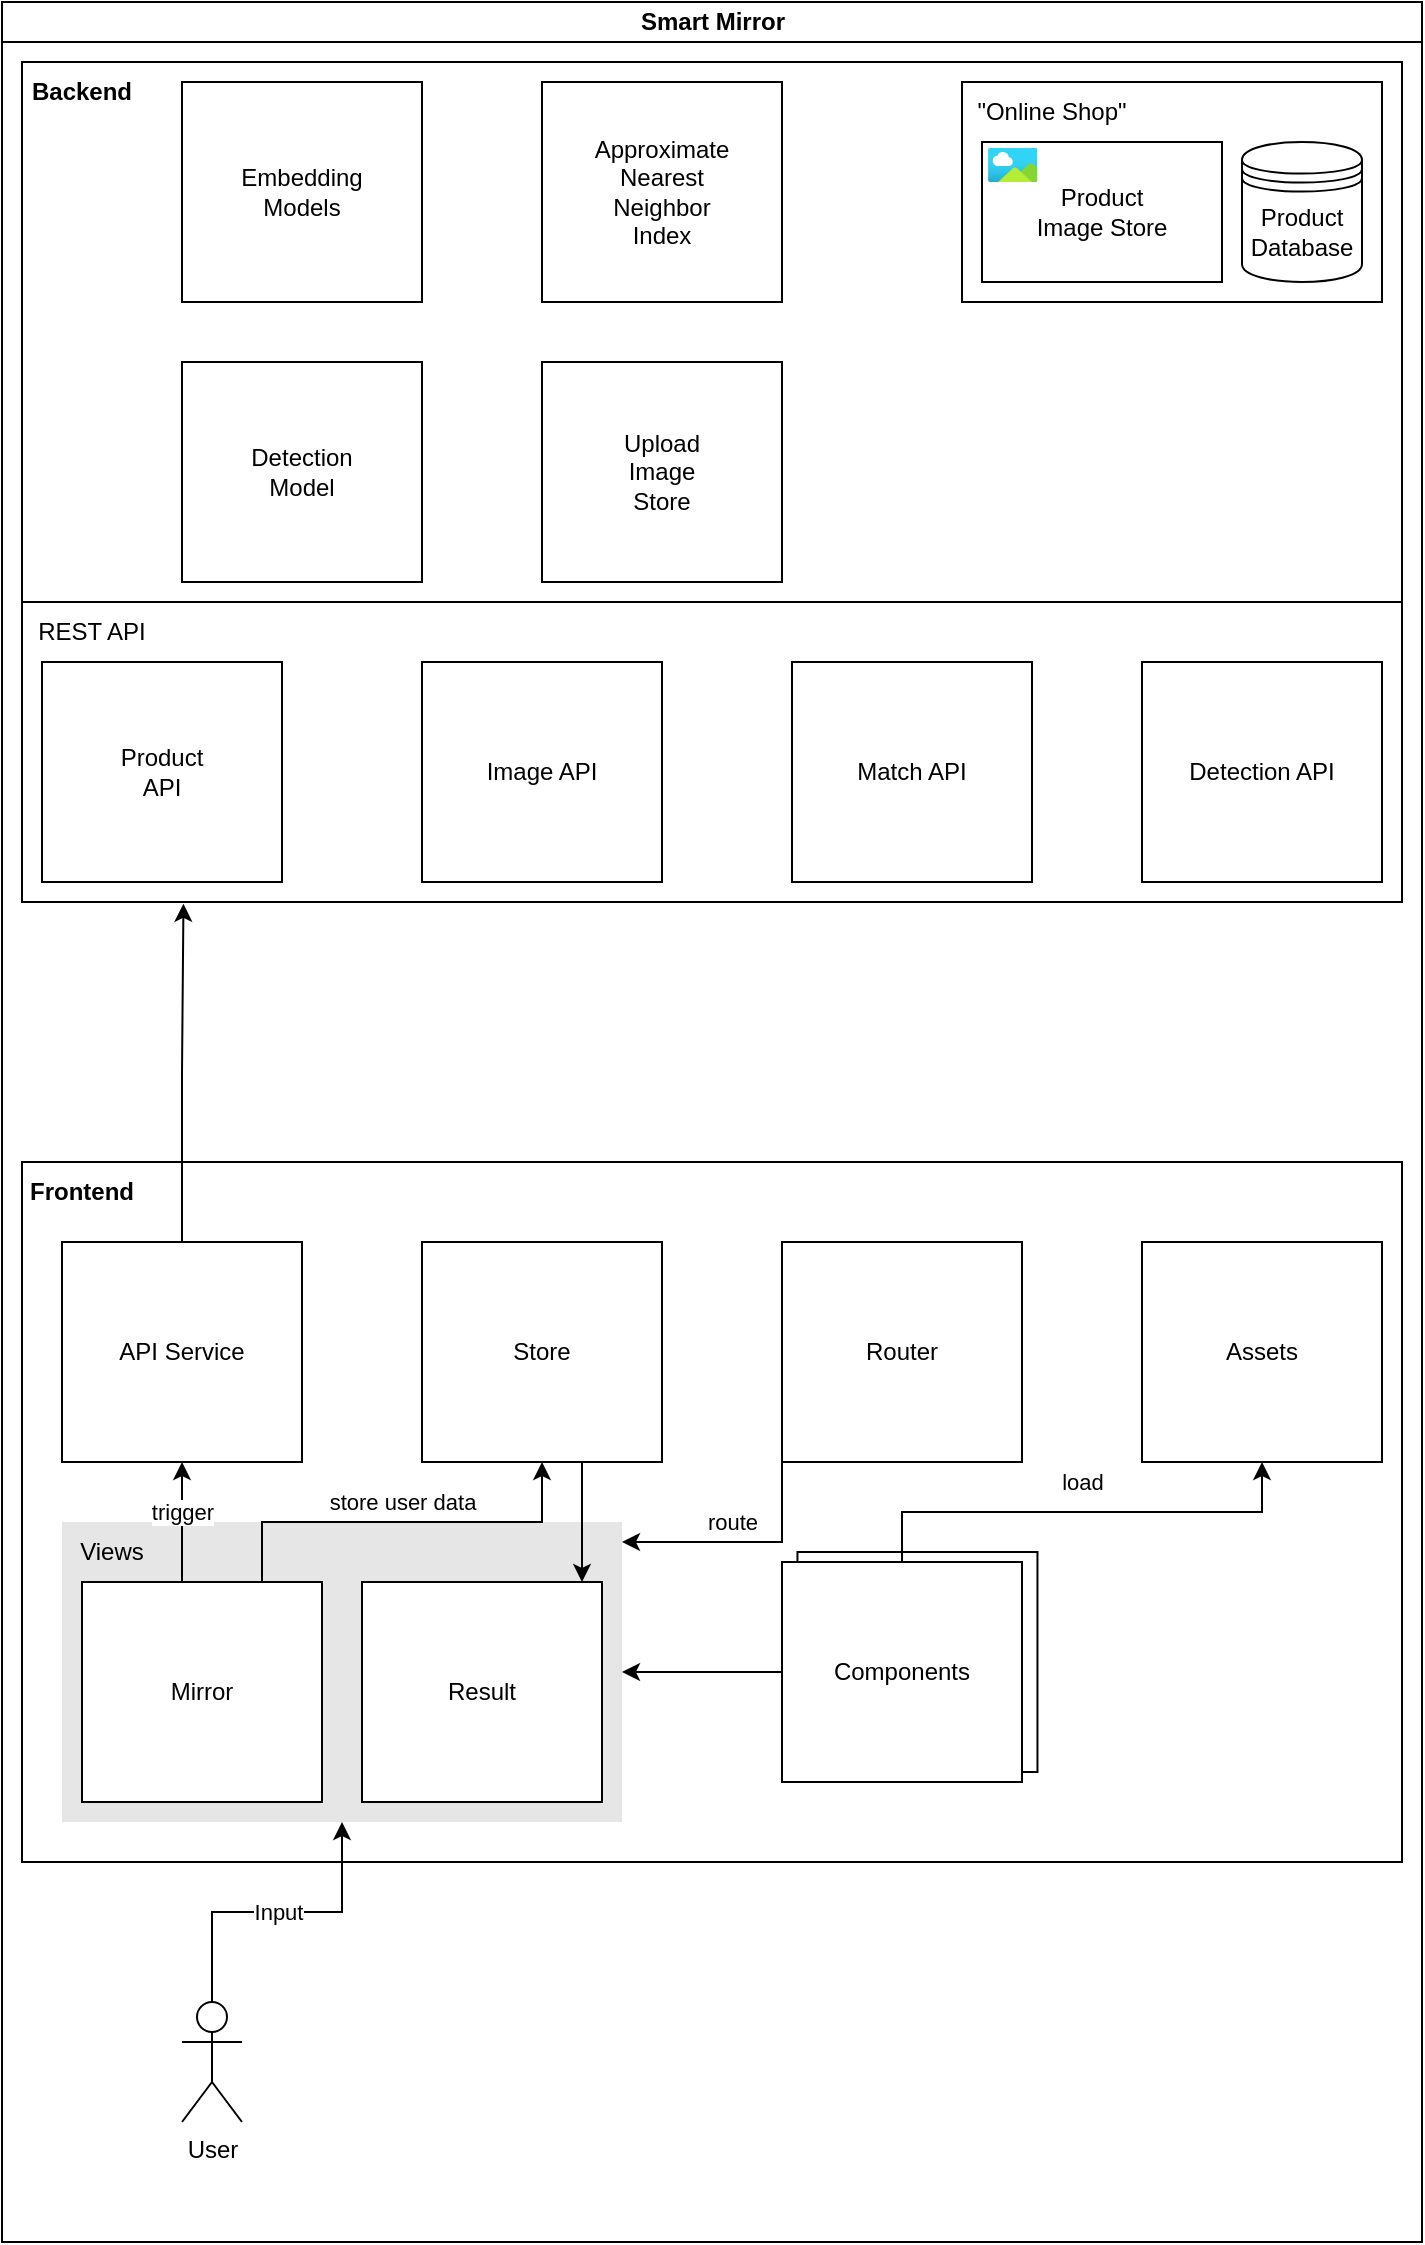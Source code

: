 <mxfile version="20.2.0" type="github">
  <diagram id="prtHgNgQTEPvFCAcTncT" name="Page-1">
    <mxGraphModel dx="1240" dy="697" grid="1" gridSize="10" guides="1" tooltips="1" connect="1" arrows="1" fold="1" page="1" pageScale="1" pageWidth="827" pageHeight="1169" math="0" shadow="0">
      <root>
        <mxCell id="0" />
        <mxCell id="1" parent="0" />
        <mxCell id="dNxyNK7c78bLwvsdeMH5-11" value="Smart Mirror" style="swimlane;html=1;startSize=20;horizontal=1;containerType=tree;glass=0;" parent="1" vertex="1">
          <mxGeometry x="40" y="40" width="710" height="1120" as="geometry" />
        </mxCell>
        <mxCell id="sq-094XTR7iC1y0CKedi-1" value="" style="rounded=0;whiteSpace=wrap;html=1;" vertex="1" parent="dNxyNK7c78bLwvsdeMH5-11">
          <mxGeometry x="10" y="30" width="690" height="270" as="geometry" />
        </mxCell>
        <mxCell id="sq-094XTR7iC1y0CKedi-2" value="&lt;b&gt;Backend&lt;/b&gt;" style="text;html=1;strokeColor=none;fillColor=none;align=center;verticalAlign=middle;whiteSpace=wrap;rounded=0;" vertex="1" parent="dNxyNK7c78bLwvsdeMH5-11">
          <mxGeometry x="10" y="30" width="60" height="30" as="geometry" />
        </mxCell>
        <mxCell id="sq-094XTR7iC1y0CKedi-3" value="" style="rounded=0;whiteSpace=wrap;html=1;" vertex="1" parent="dNxyNK7c78bLwvsdeMH5-11">
          <mxGeometry x="480" y="40" width="210" height="110" as="geometry" />
        </mxCell>
        <mxCell id="sq-094XTR7iC1y0CKedi-4" value="&quot;Online Shop&quot;" style="text;html=1;strokeColor=none;fillColor=none;align=center;verticalAlign=middle;whiteSpace=wrap;rounded=0;" vertex="1" parent="dNxyNK7c78bLwvsdeMH5-11">
          <mxGeometry x="480" y="40" width="90" height="30" as="geometry" />
        </mxCell>
        <mxCell id="sq-094XTR7iC1y0CKedi-5" value="" style="shape=datastore;whiteSpace=wrap;html=1;" vertex="1" parent="dNxyNK7c78bLwvsdeMH5-11">
          <mxGeometry x="620" y="70" width="60" height="70" as="geometry" />
        </mxCell>
        <mxCell id="sq-094XTR7iC1y0CKedi-6" value="Product Database" style="text;html=1;strokeColor=none;fillColor=none;align=center;verticalAlign=middle;whiteSpace=wrap;rounded=0;" vertex="1" parent="dNxyNK7c78bLwvsdeMH5-11">
          <mxGeometry x="620" y="100" width="60" height="30" as="geometry" />
        </mxCell>
        <mxCell id="sq-094XTR7iC1y0CKedi-7" value="" style="rounded=0;whiteSpace=wrap;html=1;" vertex="1" parent="dNxyNK7c78bLwvsdeMH5-11">
          <mxGeometry x="490" y="70" width="120" height="70" as="geometry" />
        </mxCell>
        <mxCell id="sq-094XTR7iC1y0CKedi-8" value="" style="aspect=fixed;html=1;points=[];align=center;image;fontSize=12;image=img/lib/azure2/general/Image.svg;" vertex="1" parent="dNxyNK7c78bLwvsdeMH5-11">
          <mxGeometry x="493" y="73" width="24.73" height="17" as="geometry" />
        </mxCell>
        <mxCell id="sq-094XTR7iC1y0CKedi-11" value="Product Image Store" style="text;html=1;strokeColor=none;fillColor=none;align=center;verticalAlign=middle;whiteSpace=wrap;rounded=0;" vertex="1" parent="dNxyNK7c78bLwvsdeMH5-11">
          <mxGeometry x="515" y="90" width="70" height="30" as="geometry" />
        </mxCell>
        <mxCell id="sq-094XTR7iC1y0CKedi-12" value="" style="rounded=0;whiteSpace=wrap;html=1;" vertex="1" parent="dNxyNK7c78bLwvsdeMH5-11">
          <mxGeometry x="270" y="40" width="120" height="110" as="geometry" />
        </mxCell>
        <mxCell id="sq-094XTR7iC1y0CKedi-13" value="Approximate Nearest Neighbor Index" style="text;html=1;strokeColor=none;fillColor=none;align=center;verticalAlign=middle;whiteSpace=wrap;rounded=0;" vertex="1" parent="dNxyNK7c78bLwvsdeMH5-11">
          <mxGeometry x="300" y="80" width="60" height="30" as="geometry" />
        </mxCell>
        <mxCell id="sq-094XTR7iC1y0CKedi-14" value="" style="rounded=0;whiteSpace=wrap;html=1;" vertex="1" parent="dNxyNK7c78bLwvsdeMH5-11">
          <mxGeometry x="90" y="40" width="120" height="110" as="geometry" />
        </mxCell>
        <mxCell id="sq-094XTR7iC1y0CKedi-15" value="Embedding Models" style="text;html=1;strokeColor=none;fillColor=none;align=center;verticalAlign=middle;whiteSpace=wrap;rounded=0;" vertex="1" parent="dNxyNK7c78bLwvsdeMH5-11">
          <mxGeometry x="120" y="80" width="60" height="30" as="geometry" />
        </mxCell>
        <mxCell id="sq-094XTR7iC1y0CKedi-17" value="" style="rounded=0;whiteSpace=wrap;html=1;" vertex="1" parent="dNxyNK7c78bLwvsdeMH5-11">
          <mxGeometry x="90" y="180" width="120" height="110" as="geometry" />
        </mxCell>
        <mxCell id="sq-094XTR7iC1y0CKedi-18" value="Detection Model" style="text;html=1;strokeColor=none;fillColor=none;align=center;verticalAlign=middle;whiteSpace=wrap;rounded=0;" vertex="1" parent="dNxyNK7c78bLwvsdeMH5-11">
          <mxGeometry x="120" y="220" width="60" height="30" as="geometry" />
        </mxCell>
        <mxCell id="sq-094XTR7iC1y0CKedi-19" value="" style="rounded=0;whiteSpace=wrap;html=1;" vertex="1" parent="dNxyNK7c78bLwvsdeMH5-11">
          <mxGeometry x="270" y="180" width="120" height="110" as="geometry" />
        </mxCell>
        <mxCell id="sq-094XTR7iC1y0CKedi-20" value="Upload Image Store" style="text;html=1;strokeColor=none;fillColor=none;align=center;verticalAlign=middle;whiteSpace=wrap;rounded=0;" vertex="1" parent="dNxyNK7c78bLwvsdeMH5-11">
          <mxGeometry x="300" y="220" width="60" height="30" as="geometry" />
        </mxCell>
        <mxCell id="sq-094XTR7iC1y0CKedi-21" value="" style="rounded=0;whiteSpace=wrap;html=1;" vertex="1" parent="dNxyNK7c78bLwvsdeMH5-11">
          <mxGeometry x="10" y="300" width="690" height="150" as="geometry" />
        </mxCell>
        <mxCell id="sq-094XTR7iC1y0CKedi-22" value="" style="rounded=0;whiteSpace=wrap;html=1;" vertex="1" parent="dNxyNK7c78bLwvsdeMH5-11">
          <mxGeometry x="20" y="330" width="120" height="110" as="geometry" />
        </mxCell>
        <mxCell id="sq-094XTR7iC1y0CKedi-23" value="Product API" style="text;html=1;strokeColor=none;fillColor=none;align=center;verticalAlign=middle;whiteSpace=wrap;rounded=0;" vertex="1" parent="dNxyNK7c78bLwvsdeMH5-11">
          <mxGeometry x="50" y="370" width="60" height="30" as="geometry" />
        </mxCell>
        <mxCell id="sq-094XTR7iC1y0CKedi-25" value="Image API" style="rounded=0;whiteSpace=wrap;html=1;" vertex="1" parent="dNxyNK7c78bLwvsdeMH5-11">
          <mxGeometry x="210" y="330" width="120" height="110" as="geometry" />
        </mxCell>
        <mxCell id="sq-094XTR7iC1y0CKedi-26" value="Match API" style="rounded=0;whiteSpace=wrap;html=1;" vertex="1" parent="dNxyNK7c78bLwvsdeMH5-11">
          <mxGeometry x="395" y="330" width="120" height="110" as="geometry" />
        </mxCell>
        <mxCell id="sq-094XTR7iC1y0CKedi-27" value="Detection API" style="rounded=0;whiteSpace=wrap;html=1;" vertex="1" parent="dNxyNK7c78bLwvsdeMH5-11">
          <mxGeometry x="570" y="330" width="120" height="110" as="geometry" />
        </mxCell>
        <mxCell id="sq-094XTR7iC1y0CKedi-28" value="REST API" style="text;html=1;strokeColor=none;fillColor=none;align=center;verticalAlign=middle;whiteSpace=wrap;rounded=0;" vertex="1" parent="dNxyNK7c78bLwvsdeMH5-11">
          <mxGeometry x="10" y="300" width="70" height="30" as="geometry" />
        </mxCell>
        <mxCell id="sq-094XTR7iC1y0CKedi-29" value="" style="rounded=0;whiteSpace=wrap;html=1;" vertex="1" parent="dNxyNK7c78bLwvsdeMH5-11">
          <mxGeometry x="10" y="580" width="690" height="350" as="geometry" />
        </mxCell>
        <mxCell id="sq-094XTR7iC1y0CKedi-30" value="&lt;b&gt;Frontend&lt;/b&gt;" style="text;html=1;strokeColor=none;fillColor=none;align=center;verticalAlign=middle;whiteSpace=wrap;rounded=0;" vertex="1" parent="dNxyNK7c78bLwvsdeMH5-11">
          <mxGeometry x="10" y="580" width="60" height="30" as="geometry" />
        </mxCell>
        <mxCell id="sq-094XTR7iC1y0CKedi-69" style="edgeStyle=orthogonalEdgeStyle;rounded=0;orthogonalLoop=1;jettySize=auto;html=1;exitX=0.5;exitY=0;exitDx=0;exitDy=0;entryX=0.117;entryY=1.006;entryDx=0;entryDy=0;entryPerimeter=0;labelBackgroundColor=none;" edge="1" parent="dNxyNK7c78bLwvsdeMH5-11" source="sq-094XTR7iC1y0CKedi-33" target="sq-094XTR7iC1y0CKedi-21">
          <mxGeometry relative="1" as="geometry">
            <Array as="points">
              <mxPoint x="90" y="535" />
            </Array>
          </mxGeometry>
        </mxCell>
        <mxCell id="sq-094XTR7iC1y0CKedi-33" value="API Service" style="rounded=0;whiteSpace=wrap;html=1;" vertex="1" parent="dNxyNK7c78bLwvsdeMH5-11">
          <mxGeometry x="30" y="620" width="120" height="110" as="geometry" />
        </mxCell>
        <mxCell id="sq-094XTR7iC1y0CKedi-34" value="Store" style="rounded=0;whiteSpace=wrap;html=1;" vertex="1" parent="dNxyNK7c78bLwvsdeMH5-11">
          <mxGeometry x="210" y="620" width="120" height="110" as="geometry" />
        </mxCell>
        <mxCell id="sq-094XTR7iC1y0CKedi-63" value="route" style="edgeStyle=orthogonalEdgeStyle;rounded=0;orthogonalLoop=1;jettySize=auto;html=1;exitX=0;exitY=1;exitDx=0;exitDy=0;labelBackgroundColor=none;" edge="1" parent="dNxyNK7c78bLwvsdeMH5-11" source="sq-094XTR7iC1y0CKedi-35" target="sq-094XTR7iC1y0CKedi-37">
          <mxGeometry x="0.092" y="-10" relative="1" as="geometry">
            <Array as="points">
              <mxPoint x="390" y="770" />
            </Array>
            <mxPoint as="offset" />
          </mxGeometry>
        </mxCell>
        <mxCell id="sq-094XTR7iC1y0CKedi-35" value="Router" style="rounded=0;whiteSpace=wrap;html=1;" vertex="1" parent="dNxyNK7c78bLwvsdeMH5-11">
          <mxGeometry x="390" y="620" width="120" height="110" as="geometry" />
        </mxCell>
        <mxCell id="sq-094XTR7iC1y0CKedi-37" value="" style="rounded=0;whiteSpace=wrap;html=1;fillColor=#E6E6E6;strokeColor=none;" vertex="1" parent="dNxyNK7c78bLwvsdeMH5-11">
          <mxGeometry x="30" y="760" width="280" height="150" as="geometry" />
        </mxCell>
        <mxCell id="sq-094XTR7iC1y0CKedi-38" value="Views" style="text;html=1;strokeColor=none;fillColor=none;align=center;verticalAlign=middle;whiteSpace=wrap;rounded=0;" vertex="1" parent="dNxyNK7c78bLwvsdeMH5-11">
          <mxGeometry x="30" y="760" width="50" height="30" as="geometry" />
        </mxCell>
        <mxCell id="sq-094XTR7iC1y0CKedi-59" value="" style="edgeStyle=orthogonalEdgeStyle;rounded=0;orthogonalLoop=1;jettySize=auto;html=1;exitX=0.5;exitY=0;exitDx=0;exitDy=0;entryX=0.5;entryY=1;entryDx=0;entryDy=0;" edge="1" parent="dNxyNK7c78bLwvsdeMH5-11" source="sq-094XTR7iC1y0CKedi-39" target="sq-094XTR7iC1y0CKedi-33">
          <mxGeometry x="0.429" relative="1" as="geometry">
            <Array as="points">
              <mxPoint x="90" y="790" />
            </Array>
            <mxPoint as="offset" />
          </mxGeometry>
        </mxCell>
        <mxCell id="sq-094XTR7iC1y0CKedi-60" value="trigger" style="edgeLabel;html=1;align=center;verticalAlign=middle;resizable=0;points=[];" vertex="1" connectable="0" parent="sq-094XTR7iC1y0CKedi-59">
          <mxGeometry x="0.083" relative="1" as="geometry">
            <mxPoint y="-7" as="offset" />
          </mxGeometry>
        </mxCell>
        <mxCell id="sq-094XTR7iC1y0CKedi-62" value="store user data" style="edgeStyle=orthogonalEdgeStyle;rounded=0;orthogonalLoop=1;jettySize=auto;html=1;exitX=0.75;exitY=0;exitDx=0;exitDy=0;labelBackgroundColor=none;" edge="1" parent="dNxyNK7c78bLwvsdeMH5-11" source="sq-094XTR7iC1y0CKedi-39" target="sq-094XTR7iC1y0CKedi-34">
          <mxGeometry x="-0.0" y="10" relative="1" as="geometry">
            <mxPoint as="offset" />
          </mxGeometry>
        </mxCell>
        <mxCell id="sq-094XTR7iC1y0CKedi-39" value="Mirror" style="rounded=0;whiteSpace=wrap;html=1;" vertex="1" parent="dNxyNK7c78bLwvsdeMH5-11">
          <mxGeometry x="40" y="790" width="120" height="110" as="geometry" />
        </mxCell>
        <mxCell id="sq-094XTR7iC1y0CKedi-40" value="Result" style="rounded=0;whiteSpace=wrap;html=1;" vertex="1" parent="dNxyNK7c78bLwvsdeMH5-11">
          <mxGeometry x="180" y="790" width="120" height="110" as="geometry" />
        </mxCell>
        <mxCell id="sq-094XTR7iC1y0CKedi-42" value="Store" style="rounded=0;whiteSpace=wrap;html=1;" vertex="1" parent="dNxyNK7c78bLwvsdeMH5-11">
          <mxGeometry x="397.73" y="775" width="120" height="110" as="geometry" />
        </mxCell>
        <mxCell id="sq-094XTR7iC1y0CKedi-58" style="edgeStyle=orthogonalEdgeStyle;rounded=0;orthogonalLoop=1;jettySize=auto;html=1;exitX=0;exitY=0.5;exitDx=0;exitDy=0;" edge="1" parent="dNxyNK7c78bLwvsdeMH5-11" source="sq-094XTR7iC1y0CKedi-44" target="sq-094XTR7iC1y0CKedi-37">
          <mxGeometry relative="1" as="geometry" />
        </mxCell>
        <mxCell id="sq-094XTR7iC1y0CKedi-67" value="load" style="edgeStyle=orthogonalEdgeStyle;rounded=0;orthogonalLoop=1;jettySize=auto;html=1;exitX=0.5;exitY=0;exitDx=0;exitDy=0;entryX=0.5;entryY=1;entryDx=0;entryDy=0;labelBackgroundColor=none;" edge="1" parent="dNxyNK7c78bLwvsdeMH5-11" source="sq-094XTR7iC1y0CKedi-44" target="sq-094XTR7iC1y0CKedi-46">
          <mxGeometry y="15" relative="1" as="geometry">
            <mxPoint as="offset" />
          </mxGeometry>
        </mxCell>
        <mxCell id="sq-094XTR7iC1y0CKedi-44" value="Components" style="rounded=0;whiteSpace=wrap;html=1;" vertex="1" parent="dNxyNK7c78bLwvsdeMH5-11">
          <mxGeometry x="390" y="780" width="120" height="110" as="geometry" />
        </mxCell>
        <mxCell id="sq-094XTR7iC1y0CKedi-46" value="Assets" style="rounded=0;whiteSpace=wrap;html=1;" vertex="1" parent="dNxyNK7c78bLwvsdeMH5-11">
          <mxGeometry x="570" y="620" width="120" height="110" as="geometry" />
        </mxCell>
        <mxCell id="sq-094XTR7iC1y0CKedi-57" value="Input" style="edgeStyle=orthogonalEdgeStyle;rounded=0;orthogonalLoop=1;jettySize=auto;html=1;exitX=0.5;exitY=0;exitDx=0;exitDy=0;exitPerimeter=0;entryX=0.5;entryY=1;entryDx=0;entryDy=0;" edge="1" parent="dNxyNK7c78bLwvsdeMH5-11" source="sq-094XTR7iC1y0CKedi-49" target="sq-094XTR7iC1y0CKedi-37">
          <mxGeometry relative="1" as="geometry" />
        </mxCell>
        <mxCell id="sq-094XTR7iC1y0CKedi-49" value="User" style="shape=umlActor;verticalLabelPosition=bottom;verticalAlign=top;html=1;outlineConnect=0;" vertex="1" parent="dNxyNK7c78bLwvsdeMH5-11">
          <mxGeometry x="90" y="1000" width="30" height="60" as="geometry" />
        </mxCell>
        <mxCell id="sq-094XTR7iC1y0CKedi-64" style="edgeStyle=orthogonalEdgeStyle;rounded=0;orthogonalLoop=1;jettySize=auto;html=1;exitX=0.75;exitY=1;exitDx=0;exitDy=0;labelBackgroundColor=none;" edge="1" parent="dNxyNK7c78bLwvsdeMH5-11" source="sq-094XTR7iC1y0CKedi-34">
          <mxGeometry relative="1" as="geometry">
            <mxPoint x="290" y="790" as="targetPoint" />
            <Array as="points">
              <mxPoint x="290" y="730" />
              <mxPoint x="290" y="790" />
            </Array>
          </mxGeometry>
        </mxCell>
      </root>
    </mxGraphModel>
  </diagram>
</mxfile>
